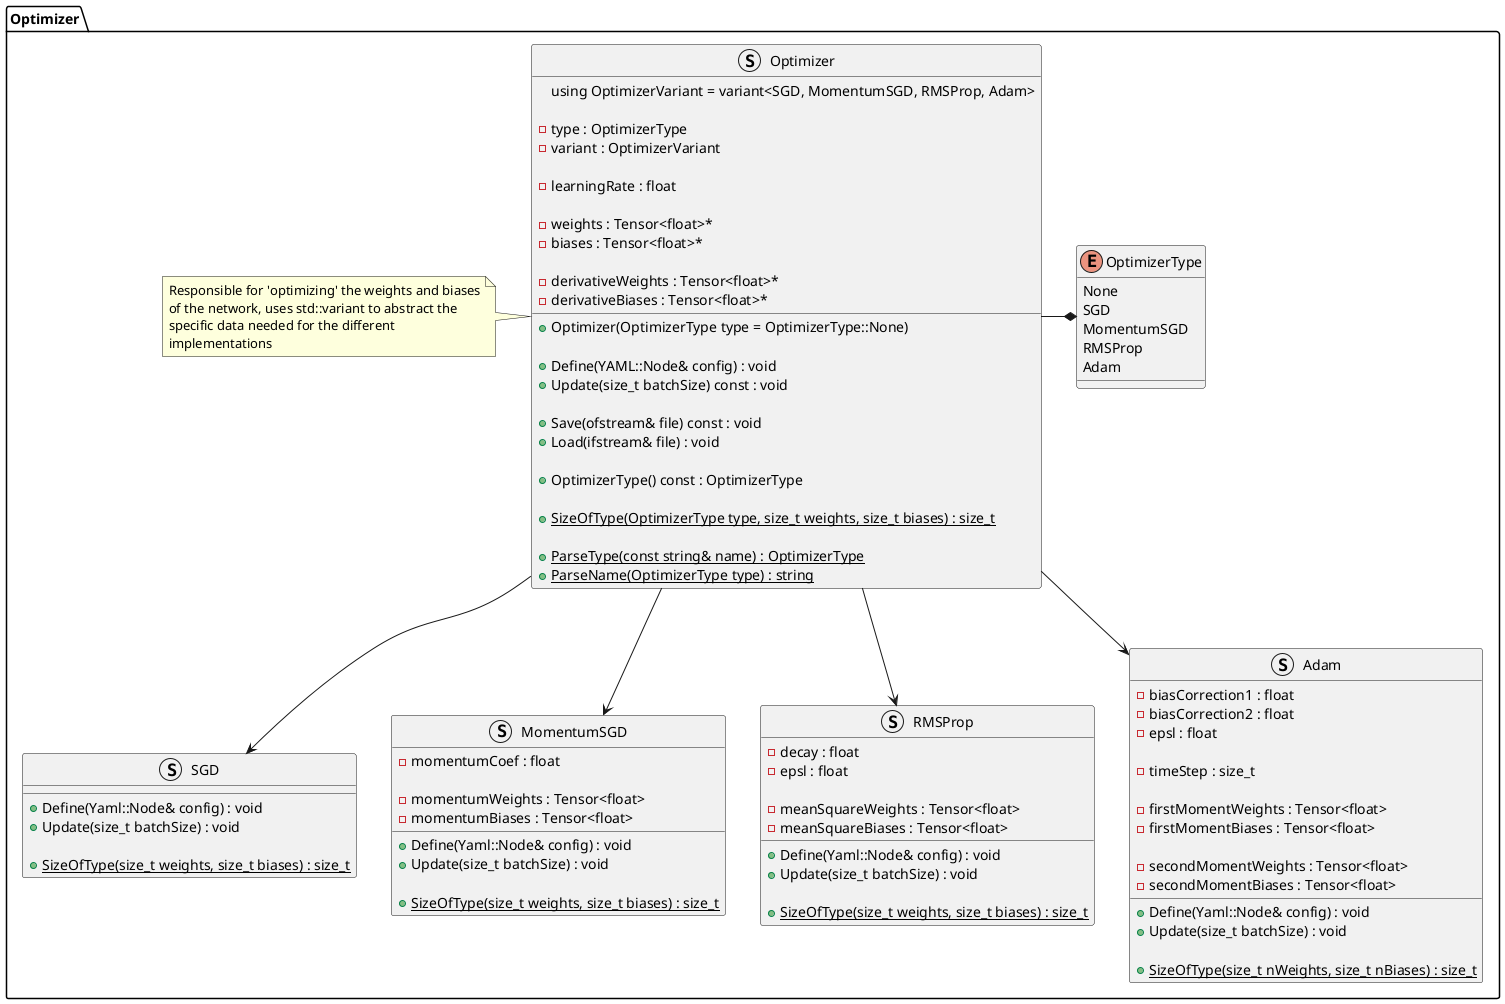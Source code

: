 @startuml Optimizer
package "Optimizer" {
    struct Optimizer {
        using OptimizerVariant = variant<SGD, MomentumSGD, RMSProp, Adam>

        - type : OptimizerType
        - variant : OptimizerVariant

        - learningRate : float

        - weights : Tensor<float>*
        - biases : Tensor<float>*

        - derivativeWeights : Tensor<float>*
        - derivativeBiases : Tensor<float>*

        + Optimizer(OptimizerType type = OptimizerType::None)

        + Define(YAML::Node& config) : void
        + Update(size_t batchSize) const : void

        + Save(ofstream& file) const : void
        + Load(ifstream& file) : void

        + OptimizerType() const : OptimizerType

        {static} + SizeOfType(OptimizerType type, size_t weights, size_t biases) : size_t

        {static} + ParseType(const string& name) : OptimizerType
        {static} + ParseName(OptimizerType type) : string
    }

    enum OptimizerType {
        None
        SGD
        MomentumSGD
        RMSProp
        Adam
    }

    struct SGD {
        + Define(Yaml::Node& config) : void
        + Update(size_t batchSize) : void
    
        {static} + SizeOfType(size_t weights, size_t biases) : size_t
    }

    struct MomentumSGD {
        - momentumCoef : float

        - momentumWeights : Tensor<float>
        - momentumBiases : Tensor<float>


        + Define(Yaml::Node& config) : void
        + Update(size_t batchSize) : void
    
        {static} + SizeOfType(size_t weights, size_t biases) : size_t
    }

    struct RMSProp {
        - decay : float
        - epsl : float

        - meanSquareWeights : Tensor<float>
        - meanSquareBiases : Tensor<float>


        + Define(Yaml::Node& config) : void
        + Update(size_t batchSize) : void
    
        {static} + SizeOfType(size_t weights, size_t biases) : size_t
    }

    struct Adam {
        - biasCorrection1 : float
        - biasCorrection2 : float
        - epsl : float

        - timeStep : size_t

        - firstMomentWeights : Tensor<float>
        - firstMomentBiases : Tensor<float>

        - secondMomentWeights : Tensor<float>
        - secondMomentBiases : Tensor<float>


        + Define(Yaml::Node& config) : void
        + Update(size_t batchSize) : void
    
        {static} + SizeOfType(size_t nWeights, size_t nBiases) : size_t
    }

    Optimizer -r-* OptimizerType

    Optimizer --> SGD
    Optimizer --> MomentumSGD
    Optimizer --> RMSProp
    Optimizer --> Adam

    note left of Optimizer
        Responsible for 'optimizing' the weights and biases
        of the network, uses std::variant to abstract the
        specific data needed for the different
        implementations 
    end note
}
@enduml
